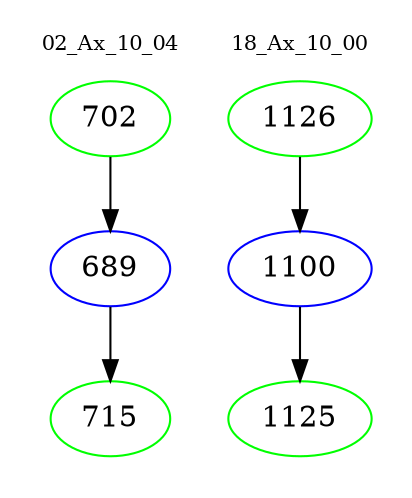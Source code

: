 digraph{
subgraph cluster_0 {
color = white
label = "02_Ax_10_04";
fontsize=10;
T0_702 [label="702", color="green"]
T0_702 -> T0_689 [color="black"]
T0_689 [label="689", color="blue"]
T0_689 -> T0_715 [color="black"]
T0_715 [label="715", color="green"]
}
subgraph cluster_1 {
color = white
label = "18_Ax_10_00";
fontsize=10;
T1_1126 [label="1126", color="green"]
T1_1126 -> T1_1100 [color="black"]
T1_1100 [label="1100", color="blue"]
T1_1100 -> T1_1125 [color="black"]
T1_1125 [label="1125", color="green"]
}
}

